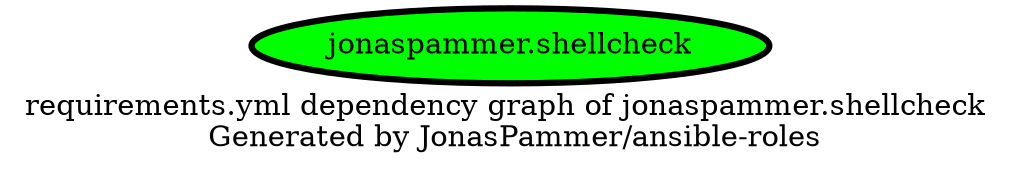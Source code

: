 digraph hierarchy {
  label = "requirements.yml dependency graph of jonaspammer.shellcheck \n Generated by JonasPammer/ansible-roles" ;
  overlap=false

  {
    "jonaspammer.shellcheck" [fillcolor=green style=filled penwidth=3]
  }


}